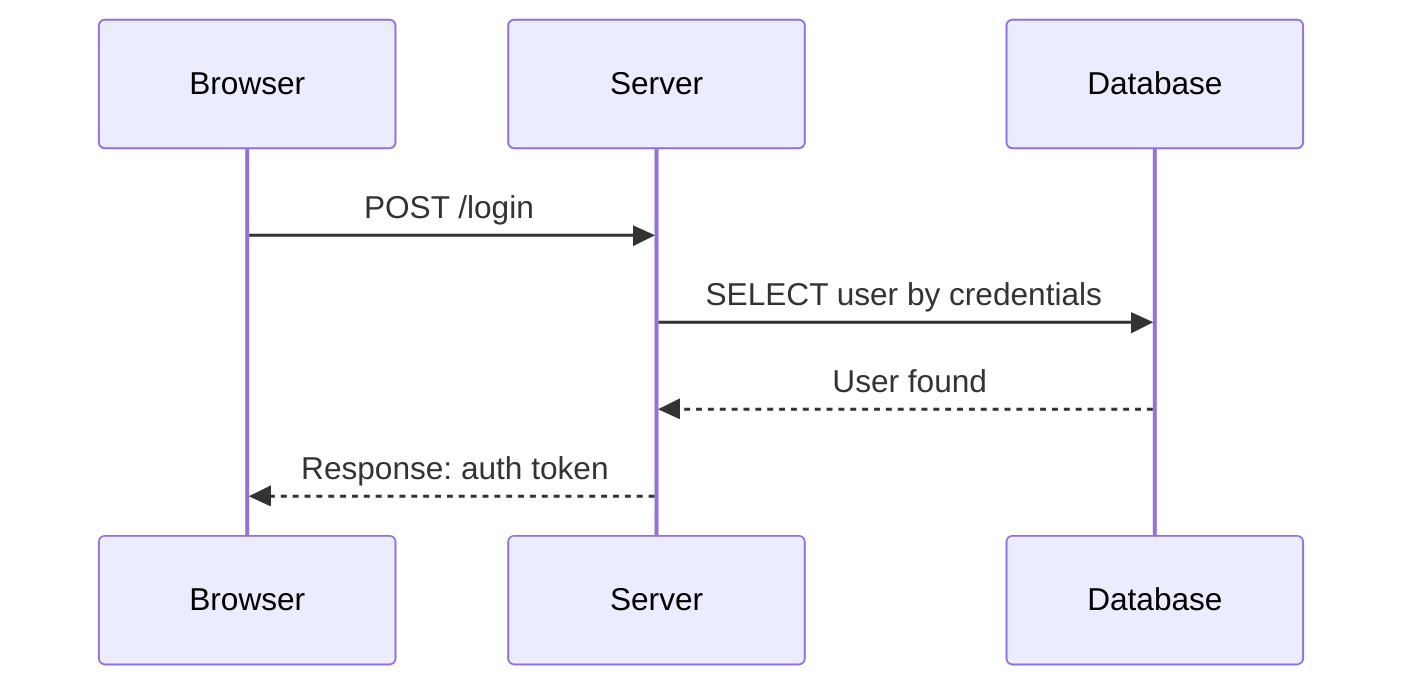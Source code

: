 sequenceDiagram
    participant Browser
    participant Server
    participant Database

    Browser->>Server: POST /login
    Server->>Database: SELECT user by credentials
    Database-->>Server: User found
    Server-->>Browser: Response: auth token
